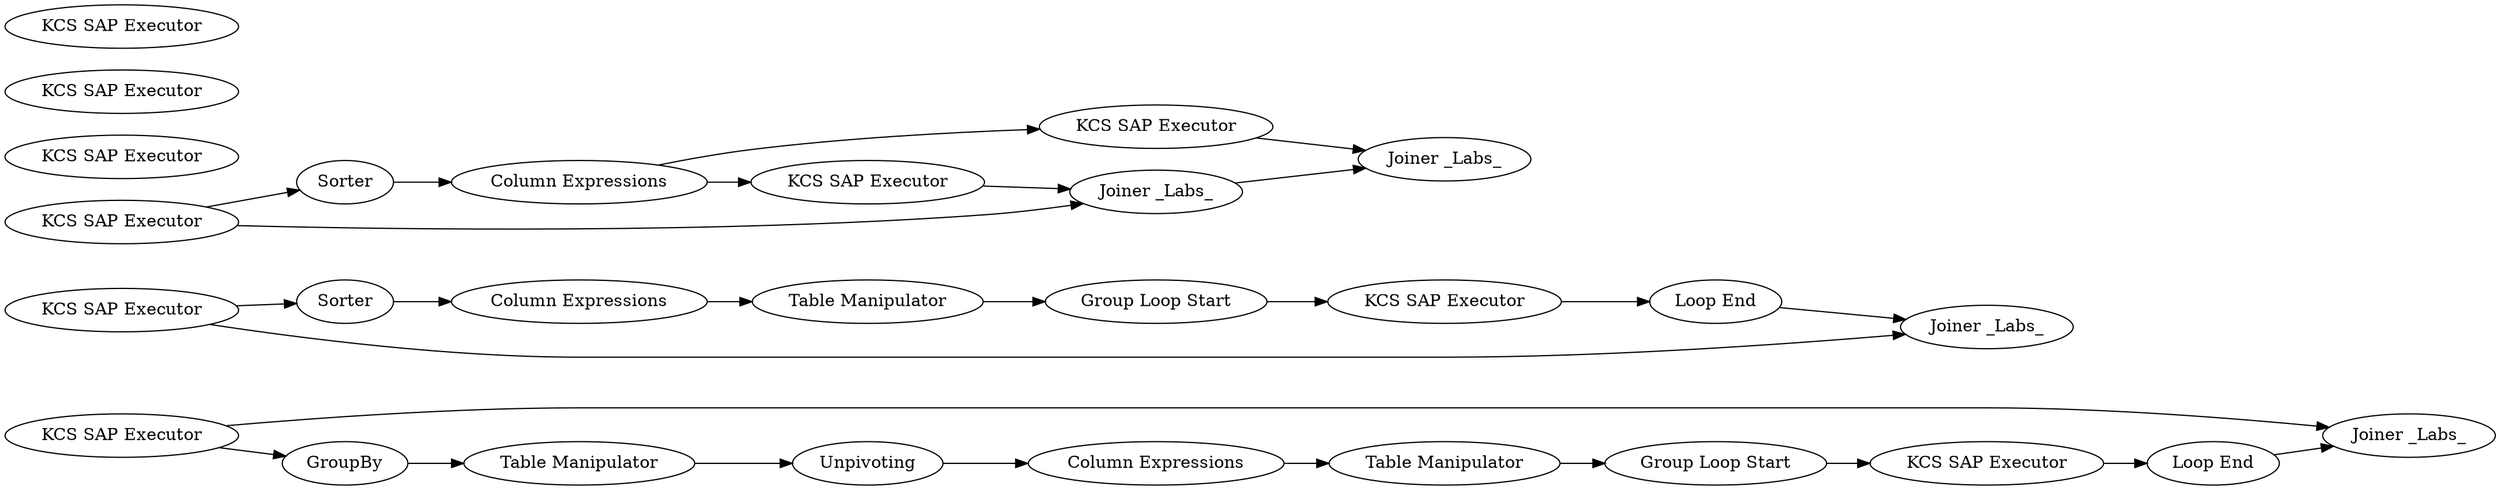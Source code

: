digraph {
	1 [label="KCS SAP Executor"]
	2 [label="KCS SAP Executor"]
	3 [label="Column Expressions"]
	5 [label="Table Manipulator"]
	6 [label="KCS SAP Executor"]
	7 [label="KCS SAP Executor"]
	8 [label="Column Expressions"]
	9 [label="Group Loop Start"]
	10 [label="Loop End"]
	11 [label="Joiner _Labs_"]
	12 [label=Sorter]
	13 [label="Table Manipulator"]
	14 [label="Group Loop Start"]
	15 [label="Loop End"]
	16 [label="Joiner _Labs_"]
	17 [label="KCS SAP Executor"]
	18 [label="Column Expressions"]
	19 [label=Sorter]
	20 [label="KCS SAP Executor"]
	21 [label="KCS SAP Executor"]
	22 [label="Joiner _Labs_"]
	23 [label="Joiner _Labs_"]
	24 [label="KCS SAP Executor"]
	25 [label="KCS SAP Executor"]
	26 [label="KCS SAP Executor"]
	27 [label=Unpivoting]
	28 [label=GroupBy]
	30 [label="Table Manipulator"]
	1 -> 28
	1 -> 11
	2 -> 10
	3 -> 5
	5 -> 9
	6 -> 12
	6 -> 16
	7 -> 15
	8 -> 13
	9 -> 2
	10 -> 11
	12 -> 8
	13 -> 14
	14 -> 7
	15 -> 16
	17 -> 19
	17 -> 22
	18 -> 20
	18 -> 21
	19 -> 18
	20 -> 22
	21 -> 23
	22 -> 23
	27 -> 3
	28 -> 30
	30 -> 27
	rankdir=LR
}
